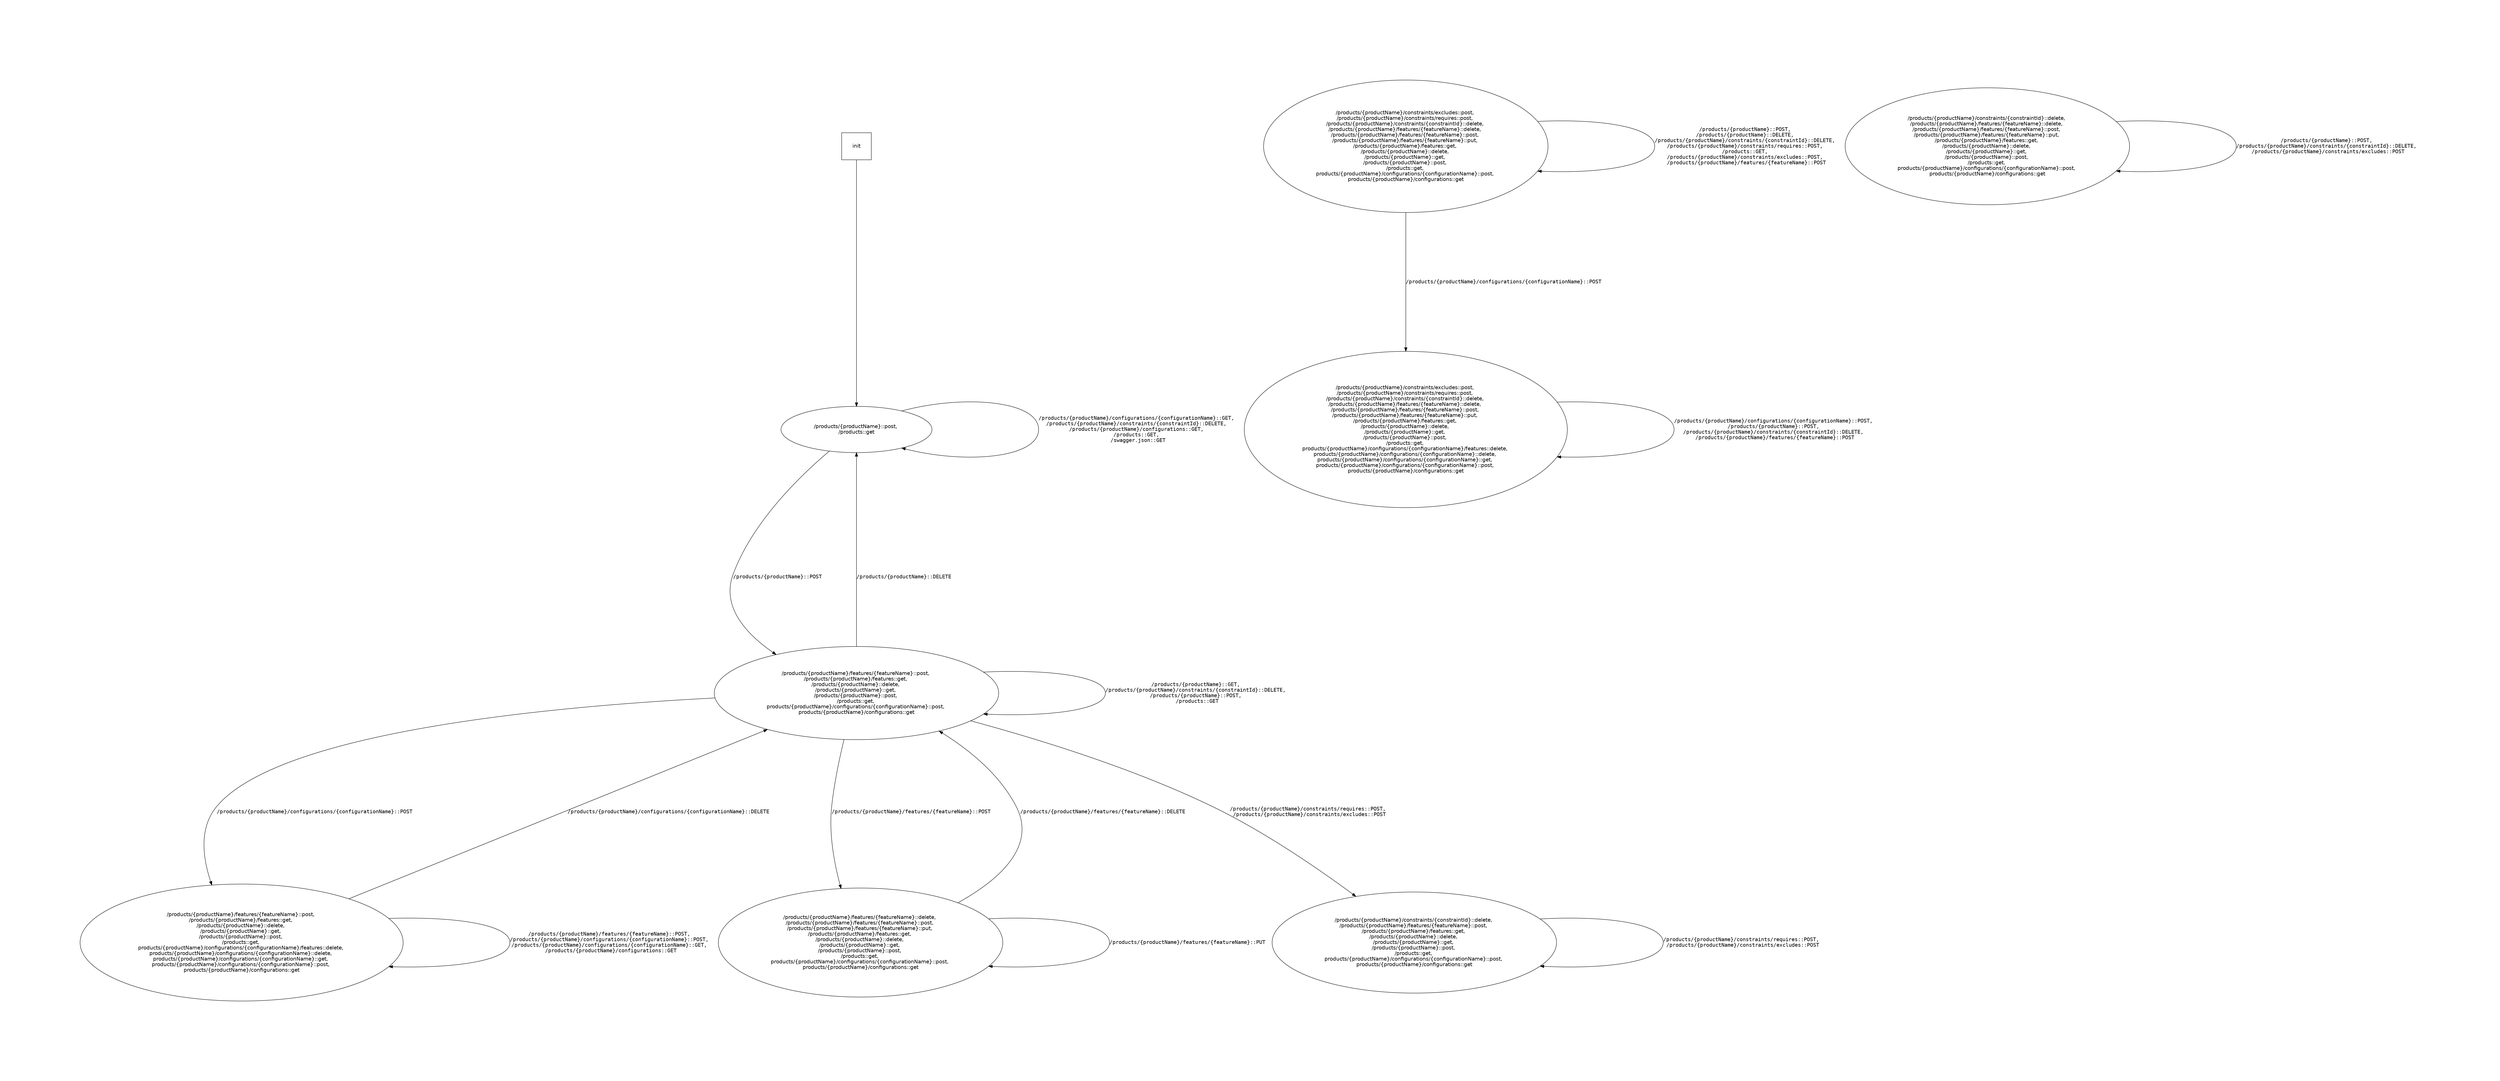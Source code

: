 digraph {
beautify=true
graph [pad="3", nodesep="4", ranksep="5"]
node [ margin=0.4 fontname=Helvetica ]
edge [fontname=Courier fontsize=14]
init [shape=box]
"/products/{productName}/constraints/excludes::post, \n/products/{productName}/constraints/requires::post, \n/products/{productName}/constraints/{constraintId}::delete, \n/products/{productName}/features/{featureName}::delete, \n/products/{productName}/features/{featureName}::post, \n/products/{productName}/features/{featureName}::put, \n/products/{productName}/features::get, \n/products/{productName}::delete, \n/products/{productName}::get, \n/products/{productName}::post, \n/products::get, \nproducts/{productName}/configurations/{configurationName}::post, \nproducts/{productName}/configurations::get" -> "/products/{productName}/constraints/excludes::post, \n/products/{productName}/constraints/requires::post, \n/products/{productName}/constraints/{constraintId}::delete, \n/products/{productName}/features/{featureName}::delete, \n/products/{productName}/features/{featureName}::post, \n/products/{productName}/features/{featureName}::put, \n/products/{productName}/features::get, \n/products/{productName}::delete, \n/products/{productName}::get, \n/products/{productName}::post, \n/products::get, \nproducts/{productName}/configurations/{configurationName}::post, \nproducts/{productName}/configurations::get" [labeldistance="0.5" label="/products/{productName}::POST, \n/products/{productName}::DELETE, \n/products/{productName}/constraints/{constraintId}::DELETE, \n/products/{productName}/constraints/requires::POST, \n/products::GET, \n/products/{productName}/constraints/excludes::POST, \n/products/{productName}/features/{featureName}::POST"]
"/products/{productName}/constraints/excludes::post, \n/products/{productName}/constraints/requires::post, \n/products/{productName}/constraints/{constraintId}::delete, \n/products/{productName}/features/{featureName}::delete, \n/products/{productName}/features/{featureName}::post, \n/products/{productName}/features/{featureName}::put, \n/products/{productName}/features::get, \n/products/{productName}::delete, \n/products/{productName}::get, \n/products/{productName}::post, \n/products::get, \nproducts/{productName}/configurations/{configurationName}::post, \nproducts/{productName}/configurations::get" -> "/products/{productName}/constraints/excludes::post, \n/products/{productName}/constraints/requires::post, \n/products/{productName}/constraints/{constraintId}::delete, \n/products/{productName}/features/{featureName}::delete, \n/products/{productName}/features/{featureName}::post, \n/products/{productName}/features/{featureName}::put, \n/products/{productName}/features::get, \n/products/{productName}::delete, \n/products/{productName}::get, \n/products/{productName}::post, \n/products::get, \nproducts/{productName}/configurations/{configurationName}/features::delete, \nproducts/{productName}/configurations/{configurationName}::delete, \nproducts/{productName}/configurations/{configurationName}::get, \nproducts/{productName}/configurations/{configurationName}::post, \nproducts/{productName}/configurations::get" [labeldistance="0.5" label="/products/{productName}/configurations/{configurationName}::POST"]
init -> "/products/{productName}::post, \n/products::get"
"/products/{productName}::post, \n/products::get" -> "/products/{productName}/features/{featureName}::post, \n/products/{productName}/features::get, \n/products/{productName}::delete, \n/products/{productName}::get, \n/products/{productName}::post, \n/products::get, \nproducts/{productName}/configurations/{configurationName}::post, \nproducts/{productName}/configurations::get" [labeldistance="0.5" label="/products/{productName}::POST"]
"/products/{productName}::post, \n/products::get" -> "/products/{productName}::post, \n/products::get" [labeldistance="0.5" label="/products/{productName}/configurations/{configurationName}::GET, \n/products/{productName}/constraints/{constraintId}::DELETE, \n/products/{productName}/configurations::GET, \n/products::GET, \n/swagger.json::GET"]
"/products/{productName}/features/{featureName}::post, \n/products/{productName}/features::get, \n/products/{productName}::delete, \n/products/{productName}::get, \n/products/{productName}::post, \n/products::get, \nproducts/{productName}/configurations/{configurationName}::post, \nproducts/{productName}/configurations::get" -> "/products/{productName}/features/{featureName}::post, \n/products/{productName}/features::get, \n/products/{productName}::delete, \n/products/{productName}::get, \n/products/{productName}::post, \n/products::get, \nproducts/{productName}/configurations/{configurationName}/features::delete, \nproducts/{productName}/configurations/{configurationName}::delete, \nproducts/{productName}/configurations/{configurationName}::get, \nproducts/{productName}/configurations/{configurationName}::post, \nproducts/{productName}/configurations::get" [labeldistance="0.5" label="/products/{productName}/configurations/{configurationName}::POST"]
"/products/{productName}/features/{featureName}::post, \n/products/{productName}/features::get, \n/products/{productName}::delete, \n/products/{productName}::get, \n/products/{productName}::post, \n/products::get, \nproducts/{productName}/configurations/{configurationName}::post, \nproducts/{productName}/configurations::get" -> "/products/{productName}/features/{featureName}::delete, \n/products/{productName}/features/{featureName}::post, \n/products/{productName}/features/{featureName}::put, \n/products/{productName}/features::get, \n/products/{productName}::delete, \n/products/{productName}::get, \n/products/{productName}::post, \n/products::get, \nproducts/{productName}/configurations/{configurationName}::post, \nproducts/{productName}/configurations::get" [labeldistance="0.5" label="/products/{productName}/features/{featureName}::POST"]
"/products/{productName}/features/{featureName}::post, \n/products/{productName}/features::get, \n/products/{productName}::delete, \n/products/{productName}::get, \n/products/{productName}::post, \n/products::get, \nproducts/{productName}/configurations/{configurationName}::post, \nproducts/{productName}/configurations::get" -> "/products/{productName}/constraints/{constraintId}::delete, \n/products/{productName}/features/{featureName}::post, \n/products/{productName}/features::get, \n/products/{productName}::delete, \n/products/{productName}::get, \n/products/{productName}::post, \n/products::get, \nproducts/{productName}/configurations/{configurationName}::post, \nproducts/{productName}/configurations::get" [labeldistance="0.5" label="/products/{productName}/constraints/requires::POST, \n/products/{productName}/constraints/excludes::POST"]
"/products/{productName}/features/{featureName}::post, \n/products/{productName}/features::get, \n/products/{productName}::delete, \n/products/{productName}::get, \n/products/{productName}::post, \n/products::get, \nproducts/{productName}/configurations/{configurationName}::post, \nproducts/{productName}/configurations::get" -> "/products/{productName}/features/{featureName}::post, \n/products/{productName}/features::get, \n/products/{productName}::delete, \n/products/{productName}::get, \n/products/{productName}::post, \n/products::get, \nproducts/{productName}/configurations/{configurationName}::post, \nproducts/{productName}/configurations::get" [labeldistance="0.5" label="/products/{productName}::GET, \n/products/{productName}/constraints/{constraintId}::DELETE, \n/products/{productName}::POST, \n/products::GET"]
"/products/{productName}/features/{featureName}::post, \n/products/{productName}/features::get, \n/products/{productName}::delete, \n/products/{productName}::get, \n/products/{productName}::post, \n/products::get, \nproducts/{productName}/configurations/{configurationName}::post, \nproducts/{productName}/configurations::get" -> "/products/{productName}::post, \n/products::get" [labeldistance="0.5" label="/products/{productName}::DELETE"]
"/products/{productName}/features/{featureName}::post, \n/products/{productName}/features::get, \n/products/{productName}::delete, \n/products/{productName}::get, \n/products/{productName}::post, \n/products::get, \nproducts/{productName}/configurations/{configurationName}/features::delete, \nproducts/{productName}/configurations/{configurationName}::delete, \nproducts/{productName}/configurations/{configurationName}::get, \nproducts/{productName}/configurations/{configurationName}::post, \nproducts/{productName}/configurations::get" -> "/products/{productName}/features/{featureName}::post, \n/products/{productName}/features::get, \n/products/{productName}::delete, \n/products/{productName}::get, \n/products/{productName}::post, \n/products::get, \nproducts/{productName}/configurations/{configurationName}/features::delete, \nproducts/{productName}/configurations/{configurationName}::delete, \nproducts/{productName}/configurations/{configurationName}::get, \nproducts/{productName}/configurations/{configurationName}::post, \nproducts/{productName}/configurations::get" [labeldistance="0.5" label="/products/{productName}/features/{featureName}::POST, \n/products/{productName}/configurations/{configurationName}::POST, \n/products/{productName}/configurations/{configurationName}::GET, \n/products/{productName}/configurations::GET"]
"/products/{productName}/features/{featureName}::post, \n/products/{productName}/features::get, \n/products/{productName}::delete, \n/products/{productName}::get, \n/products/{productName}::post, \n/products::get, \nproducts/{productName}/configurations/{configurationName}/features::delete, \nproducts/{productName}/configurations/{configurationName}::delete, \nproducts/{productName}/configurations/{configurationName}::get, \nproducts/{productName}/configurations/{configurationName}::post, \nproducts/{productName}/configurations::get" -> "/products/{productName}/features/{featureName}::post, \n/products/{productName}/features::get, \n/products/{productName}::delete, \n/products/{productName}::get, \n/products/{productName}::post, \n/products::get, \nproducts/{productName}/configurations/{configurationName}::post, \nproducts/{productName}/configurations::get" [labeldistance="0.5" label="/products/{productName}/configurations/{configurationName}::DELETE"]
"/products/{productName}/features/{featureName}::delete, \n/products/{productName}/features/{featureName}::post, \n/products/{productName}/features/{featureName}::put, \n/products/{productName}/features::get, \n/products/{productName}::delete, \n/products/{productName}::get, \n/products/{productName}::post, \n/products::get, \nproducts/{productName}/configurations/{configurationName}::post, \nproducts/{productName}/configurations::get" -> "/products/{productName}/features/{featureName}::post, \n/products/{productName}/features::get, \n/products/{productName}::delete, \n/products/{productName}::get, \n/products/{productName}::post, \n/products::get, \nproducts/{productName}/configurations/{configurationName}::post, \nproducts/{productName}/configurations::get" [labeldistance="0.5" label="/products/{productName}/features/{featureName}::DELETE"]
"/products/{productName}/features/{featureName}::delete, \n/products/{productName}/features/{featureName}::post, \n/products/{productName}/features/{featureName}::put, \n/products/{productName}/features::get, \n/products/{productName}::delete, \n/products/{productName}::get, \n/products/{productName}::post, \n/products::get, \nproducts/{productName}/configurations/{configurationName}::post, \nproducts/{productName}/configurations::get" -> "/products/{productName}/features/{featureName}::delete, \n/products/{productName}/features/{featureName}::post, \n/products/{productName}/features/{featureName}::put, \n/products/{productName}/features::get, \n/products/{productName}::delete, \n/products/{productName}::get, \n/products/{productName}::post, \n/products::get, \nproducts/{productName}/configurations/{configurationName}::post, \nproducts/{productName}/configurations::get" [labeldistance="0.5" label="/products/{productName}/features/{featureName}::PUT"]
"/products/{productName}/constraints/{constraintId}::delete, \n/products/{productName}/features/{featureName}::post, \n/products/{productName}/features::get, \n/products/{productName}::delete, \n/products/{productName}::get, \n/products/{productName}::post, \n/products::get, \nproducts/{productName}/configurations/{configurationName}::post, \nproducts/{productName}/configurations::get" -> "/products/{productName}/constraints/{constraintId}::delete, \n/products/{productName}/features/{featureName}::post, \n/products/{productName}/features::get, \n/products/{productName}::delete, \n/products/{productName}::get, \n/products/{productName}::post, \n/products::get, \nproducts/{productName}/configurations/{configurationName}::post, \nproducts/{productName}/configurations::get" [labeldistance="0.5" label="/products/{productName}/constraints/requires::POST, \n/products/{productName}/constraints/excludes::POST"]
"/products/{productName}/constraints/excludes::post, \n/products/{productName}/constraints/requires::post, \n/products/{productName}/constraints/{constraintId}::delete, \n/products/{productName}/features/{featureName}::delete, \n/products/{productName}/features/{featureName}::post, \n/products/{productName}/features/{featureName}::put, \n/products/{productName}/features::get, \n/products/{productName}::delete, \n/products/{productName}::get, \n/products/{productName}::post, \n/products::get, \nproducts/{productName}/configurations/{configurationName}/features::delete, \nproducts/{productName}/configurations/{configurationName}::delete, \nproducts/{productName}/configurations/{configurationName}::get, \nproducts/{productName}/configurations/{configurationName}::post, \nproducts/{productName}/configurations::get" -> "/products/{productName}/constraints/excludes::post, \n/products/{productName}/constraints/requires::post, \n/products/{productName}/constraints/{constraintId}::delete, \n/products/{productName}/features/{featureName}::delete, \n/products/{productName}/features/{featureName}::post, \n/products/{productName}/features/{featureName}::put, \n/products/{productName}/features::get, \n/products/{productName}::delete, \n/products/{productName}::get, \n/products/{productName}::post, \n/products::get, \nproducts/{productName}/configurations/{configurationName}/features::delete, \nproducts/{productName}/configurations/{configurationName}::delete, \nproducts/{productName}/configurations/{configurationName}::get, \nproducts/{productName}/configurations/{configurationName}::post, \nproducts/{productName}/configurations::get" [labeldistance="0.5" label="/products/{productName}/configurations/{configurationName}::POST, \n/products/{productName}::POST, \n/products/{productName}/constraints/{constraintId}::DELETE, \n/products/{productName}/features/{featureName}::POST"]
"/products/{productName}/constraints/{constraintId}::delete, \n/products/{productName}/features/{featureName}::delete, \n/products/{productName}/features/{featureName}::post, \n/products/{productName}/features/{featureName}::put, \n/products/{productName}/features::get, \n/products/{productName}::delete, \n/products/{productName}::get, \n/products/{productName}::post, \n/products::get, \nproducts/{productName}/configurations/{configurationName}::post, \nproducts/{productName}/configurations::get" -> "/products/{productName}/constraints/{constraintId}::delete, \n/products/{productName}/features/{featureName}::delete, \n/products/{productName}/features/{featureName}::post, \n/products/{productName}/features/{featureName}::put, \n/products/{productName}/features::get, \n/products/{productName}::delete, \n/products/{productName}::get, \n/products/{productName}::post, \n/products::get, \nproducts/{productName}/configurations/{configurationName}::post, \nproducts/{productName}/configurations::get" [labeldistance="0.5" label="/products/{productName}::POST, \n/products/{productName}/constraints/{constraintId}::DELETE, \n/products/{productName}/constraints/excludes::POST"]
}